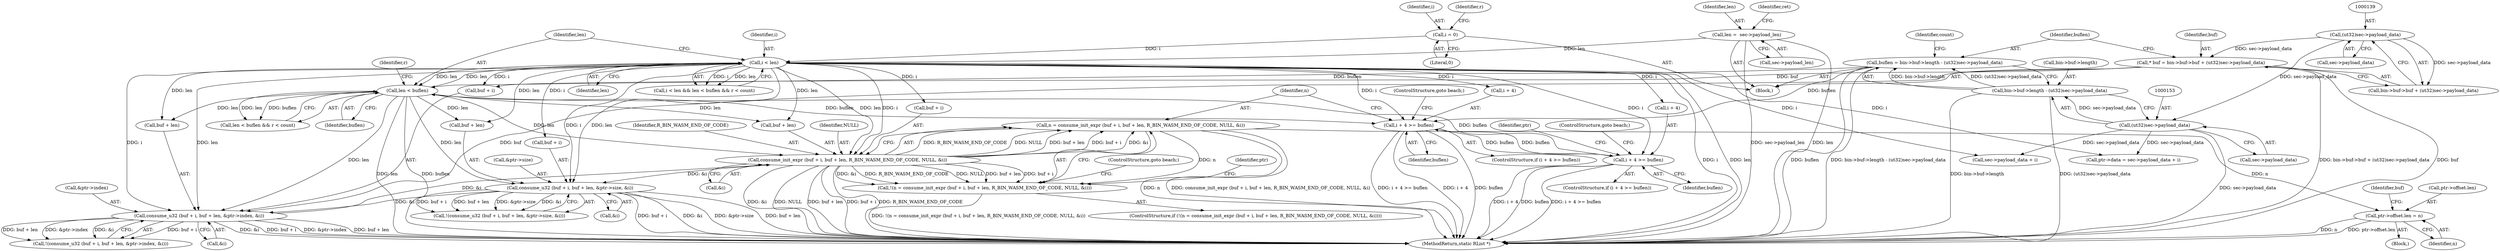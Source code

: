 digraph "0_radare2_d2632f6483a3ceb5d8e0a5fb11142c51c43978b4_0@integer" {
"1000224" [label="(Call,n = consume_init_expr (buf + i, buf + len, R_BIN_WASM_END_OF_CODE, NULL, &i))"];
"1000226" [label="(Call,consume_init_expr (buf + i, buf + len, R_BIN_WASM_END_OF_CODE, NULL, &i))"];
"1000177" [label="(Call,i < len)"];
"1000164" [label="(Call,i = 0)"];
"1000113" [label="(Call,len =  sec->payload_len)"];
"1000181" [label="(Call,len < buflen)"];
"1000264" [label="(Call,i + 4 >= buflen)"];
"1000215" [label="(Call,i + 4 >= buflen)"];
"1000144" [label="(Call,buflen = bin->buf->length - (ut32)sec->payload_data)"];
"1000146" [label="(Call,bin->buf->length - (ut32)sec->payload_data)"];
"1000152" [label="(Call,(ut32)sec->payload_data)"];
"1000138" [label="(Call,(ut32)sec->payload_data)"];
"1000199" [label="(Call,consume_u32 (buf + i, buf + len, &ptr->index, &i))"];
"1000130" [label="(Call,* buf = bin->buf->buf + (ut32)sec->payload_data)"];
"1000248" [label="(Call,consume_u32 (buf + i, buf + len, &ptr->size, &i))"];
"1000223" [label="(Call,!(n = consume_init_expr (buf + i, buf + len, R_BIN_WASM_END_OF_CODE, NULL, &i)))"];
"1000239" [label="(Call,ptr->offset.len = n)"];
"1000182" [label="(Identifier,len)"];
"1000166" [label="(Literal,0)"];
"1000242" [label="(Identifier,ptr)"];
"1000198" [label="(Call,!(consume_u32 (buf + i, buf + len, &ptr->index, &i)))"];
"1000250" [label="(Identifier,buf)"];
"1000224" [label="(Call,n = consume_init_expr (buf + i, buf + len, R_BIN_WASM_END_OF_CODE, NULL, &i))"];
"1000247" [label="(Call,!(consume_u32 (buf + i, buf + len, &ptr->size, &i)))"];
"1000221" [label="(ControlStructure,goto beach;)"];
"1000273" [label="(Identifier,ptr)"];
"1000177" [label="(Call,i < len)"];
"1000223" [label="(Call,!(n = consume_init_expr (buf + i, buf + len, R_BIN_WASM_END_OF_CODE, NULL, &i)))"];
"1000252" [label="(Call,buf + len)"];
"1000270" [label="(ControlStructure,goto beach;)"];
"1000130" [label="(Call,* buf = bin->buf->buf + (ut32)sec->payload_data)"];
"1000215" [label="(Call,i + 4 >= buflen)"];
"1000249" [label="(Call,buf + i)"];
"1000222" [label="(ControlStructure,if (!(n = consume_init_expr (buf + i, buf + len, R_BIN_WASM_END_OF_CODE, NULL, &i))))"];
"1000180" [label="(Call,len < buflen && r < count)"];
"1000206" [label="(Call,&ptr->index)"];
"1000225" [label="(Identifier,n)"];
"1000248" [label="(Call,consume_u32 (buf + i, buf + len, &ptr->size, &i))"];
"1000140" [label="(Call,sec->payload_data)"];
"1000210" [label="(Call,&i)"];
"1000165" [label="(Identifier,i)"];
"1000113" [label="(Call,len =  sec->payload_len)"];
"1000219" [label="(Identifier,buflen)"];
"1000164" [label="(Call,i = 0)"];
"1000271" [label="(Call,ptr->data = sec->payload_data + i)"];
"1000138" [label="(Call,(ut32)sec->payload_data)"];
"1000216" [label="(Call,i + 4)"];
"1000169" [label="(Identifier,r)"];
"1000203" [label="(Call,buf + len)"];
"1000214" [label="(ControlStructure,if (i + 4 >= buflen))"];
"1000200" [label="(Call,buf + i)"];
"1000264" [label="(Call,i + 4 >= buflen)"];
"1000230" [label="(Call,buf + len)"];
"1000146" [label="(Call,bin->buf->length - (ut32)sec->payload_data)"];
"1000183" [label="(Identifier,buflen)"];
"1000147" [label="(Call,bin->buf->length)"];
"1000178" [label="(Identifier,i)"];
"1000245" [label="(Identifier,n)"];
"1000240" [label="(Call,ptr->offset.len)"];
"1000131" [label="(Identifier,buf)"];
"1000159" [label="(Identifier,count)"];
"1000187" [label="(Block,)"];
"1000265" [label="(Call,i + 4)"];
"1000293" [label="(MethodReturn,static RList *)"];
"1000255" [label="(Call,&ptr->size)"];
"1000103" [label="(Block,)"];
"1000235" [label="(Call,&i)"];
"1000275" [label="(Call,sec->payload_data + i)"];
"1000233" [label="(Identifier,R_BIN_WASM_END_OF_CODE)"];
"1000238" [label="(ControlStructure,goto beach;)"];
"1000115" [label="(Call,sec->payload_len)"];
"1000268" [label="(Identifier,buflen)"];
"1000226" [label="(Call,consume_init_expr (buf + i, buf + len, R_BIN_WASM_END_OF_CODE, NULL, &i))"];
"1000179" [label="(Identifier,len)"];
"1000176" [label="(Call,i < len && len < buflen && r < count)"];
"1000263" [label="(ControlStructure,if (i + 4 >= buflen))"];
"1000154" [label="(Call,sec->payload_data)"];
"1000114" [label="(Identifier,len)"];
"1000152" [label="(Call,(ut32)sec->payload_data)"];
"1000132" [label="(Call,bin->buf->buf + (ut32)sec->payload_data)"];
"1000145" [label="(Identifier,buflen)"];
"1000234" [label="(Identifier,NULL)"];
"1000259" [label="(Call,&i)"];
"1000185" [label="(Identifier,r)"];
"1000199" [label="(Call,consume_u32 (buf + i, buf + len, &ptr->index, &i))"];
"1000121" [label="(Identifier,ret)"];
"1000239" [label="(Call,ptr->offset.len = n)"];
"1000181" [label="(Call,len < buflen)"];
"1000227" [label="(Call,buf + i)"];
"1000144" [label="(Call,buflen = bin->buf->length - (ut32)sec->payload_data)"];
"1000224" -> "1000223"  [label="AST: "];
"1000224" -> "1000226"  [label="CFG: "];
"1000225" -> "1000224"  [label="AST: "];
"1000226" -> "1000224"  [label="AST: "];
"1000223" -> "1000224"  [label="CFG: "];
"1000224" -> "1000293"  [label="DDG: n"];
"1000224" -> "1000293"  [label="DDG: consume_init_expr (buf + i, buf + len, R_BIN_WASM_END_OF_CODE, NULL, &i)"];
"1000224" -> "1000223"  [label="DDG: n"];
"1000226" -> "1000224"  [label="DDG: R_BIN_WASM_END_OF_CODE"];
"1000226" -> "1000224"  [label="DDG: NULL"];
"1000226" -> "1000224"  [label="DDG: buf + len"];
"1000226" -> "1000224"  [label="DDG: buf + i"];
"1000226" -> "1000224"  [label="DDG: &i"];
"1000224" -> "1000239"  [label="DDG: n"];
"1000226" -> "1000235"  [label="CFG: "];
"1000227" -> "1000226"  [label="AST: "];
"1000230" -> "1000226"  [label="AST: "];
"1000233" -> "1000226"  [label="AST: "];
"1000234" -> "1000226"  [label="AST: "];
"1000235" -> "1000226"  [label="AST: "];
"1000226" -> "1000293"  [label="DDG: buf + i"];
"1000226" -> "1000293"  [label="DDG: R_BIN_WASM_END_OF_CODE"];
"1000226" -> "1000293"  [label="DDG: &i"];
"1000226" -> "1000293"  [label="DDG: NULL"];
"1000226" -> "1000293"  [label="DDG: buf + len"];
"1000226" -> "1000223"  [label="DDG: R_BIN_WASM_END_OF_CODE"];
"1000226" -> "1000223"  [label="DDG: NULL"];
"1000226" -> "1000223"  [label="DDG: buf + len"];
"1000226" -> "1000223"  [label="DDG: buf + i"];
"1000226" -> "1000223"  [label="DDG: &i"];
"1000177" -> "1000226"  [label="DDG: i"];
"1000177" -> "1000226"  [label="DDG: len"];
"1000181" -> "1000226"  [label="DDG: len"];
"1000199" -> "1000226"  [label="DDG: &i"];
"1000226" -> "1000248"  [label="DDG: &i"];
"1000177" -> "1000176"  [label="AST: "];
"1000177" -> "1000179"  [label="CFG: "];
"1000178" -> "1000177"  [label="AST: "];
"1000179" -> "1000177"  [label="AST: "];
"1000182" -> "1000177"  [label="CFG: "];
"1000176" -> "1000177"  [label="CFG: "];
"1000177" -> "1000293"  [label="DDG: i"];
"1000177" -> "1000293"  [label="DDG: len"];
"1000177" -> "1000176"  [label="DDG: i"];
"1000177" -> "1000176"  [label="DDG: len"];
"1000164" -> "1000177"  [label="DDG: i"];
"1000113" -> "1000177"  [label="DDG: len"];
"1000181" -> "1000177"  [label="DDG: len"];
"1000177" -> "1000181"  [label="DDG: len"];
"1000177" -> "1000199"  [label="DDG: i"];
"1000177" -> "1000199"  [label="DDG: len"];
"1000177" -> "1000200"  [label="DDG: i"];
"1000177" -> "1000203"  [label="DDG: len"];
"1000177" -> "1000215"  [label="DDG: i"];
"1000177" -> "1000216"  [label="DDG: i"];
"1000177" -> "1000227"  [label="DDG: i"];
"1000177" -> "1000230"  [label="DDG: len"];
"1000177" -> "1000248"  [label="DDG: i"];
"1000177" -> "1000248"  [label="DDG: len"];
"1000177" -> "1000249"  [label="DDG: i"];
"1000177" -> "1000252"  [label="DDG: len"];
"1000177" -> "1000264"  [label="DDG: i"];
"1000177" -> "1000265"  [label="DDG: i"];
"1000177" -> "1000271"  [label="DDG: i"];
"1000177" -> "1000275"  [label="DDG: i"];
"1000164" -> "1000103"  [label="AST: "];
"1000164" -> "1000166"  [label="CFG: "];
"1000165" -> "1000164"  [label="AST: "];
"1000166" -> "1000164"  [label="AST: "];
"1000169" -> "1000164"  [label="CFG: "];
"1000113" -> "1000103"  [label="AST: "];
"1000113" -> "1000115"  [label="CFG: "];
"1000114" -> "1000113"  [label="AST: "];
"1000115" -> "1000113"  [label="AST: "];
"1000121" -> "1000113"  [label="CFG: "];
"1000113" -> "1000293"  [label="DDG: len"];
"1000113" -> "1000293"  [label="DDG: sec->payload_len"];
"1000181" -> "1000180"  [label="AST: "];
"1000181" -> "1000183"  [label="CFG: "];
"1000182" -> "1000181"  [label="AST: "];
"1000183" -> "1000181"  [label="AST: "];
"1000185" -> "1000181"  [label="CFG: "];
"1000180" -> "1000181"  [label="CFG: "];
"1000181" -> "1000293"  [label="DDG: len"];
"1000181" -> "1000293"  [label="DDG: buflen"];
"1000181" -> "1000180"  [label="DDG: len"];
"1000181" -> "1000180"  [label="DDG: buflen"];
"1000264" -> "1000181"  [label="DDG: buflen"];
"1000144" -> "1000181"  [label="DDG: buflen"];
"1000181" -> "1000199"  [label="DDG: len"];
"1000181" -> "1000203"  [label="DDG: len"];
"1000181" -> "1000215"  [label="DDG: buflen"];
"1000181" -> "1000230"  [label="DDG: len"];
"1000181" -> "1000248"  [label="DDG: len"];
"1000181" -> "1000252"  [label="DDG: len"];
"1000264" -> "1000263"  [label="AST: "];
"1000264" -> "1000268"  [label="CFG: "];
"1000265" -> "1000264"  [label="AST: "];
"1000268" -> "1000264"  [label="AST: "];
"1000270" -> "1000264"  [label="CFG: "];
"1000273" -> "1000264"  [label="CFG: "];
"1000264" -> "1000293"  [label="DDG: i + 4"];
"1000264" -> "1000293"  [label="DDG: buflen"];
"1000264" -> "1000293"  [label="DDG: i + 4 >= buflen"];
"1000264" -> "1000215"  [label="DDG: buflen"];
"1000215" -> "1000264"  [label="DDG: buflen"];
"1000215" -> "1000214"  [label="AST: "];
"1000215" -> "1000219"  [label="CFG: "];
"1000216" -> "1000215"  [label="AST: "];
"1000219" -> "1000215"  [label="AST: "];
"1000221" -> "1000215"  [label="CFG: "];
"1000225" -> "1000215"  [label="CFG: "];
"1000215" -> "1000293"  [label="DDG: i + 4"];
"1000215" -> "1000293"  [label="DDG: buflen"];
"1000215" -> "1000293"  [label="DDG: i + 4 >= buflen"];
"1000144" -> "1000215"  [label="DDG: buflen"];
"1000144" -> "1000103"  [label="AST: "];
"1000144" -> "1000146"  [label="CFG: "];
"1000145" -> "1000144"  [label="AST: "];
"1000146" -> "1000144"  [label="AST: "];
"1000159" -> "1000144"  [label="CFG: "];
"1000144" -> "1000293"  [label="DDG: buflen"];
"1000144" -> "1000293"  [label="DDG: bin->buf->length - (ut32)sec->payload_data"];
"1000146" -> "1000144"  [label="DDG: bin->buf->length"];
"1000146" -> "1000144"  [label="DDG: (ut32)sec->payload_data"];
"1000146" -> "1000152"  [label="CFG: "];
"1000147" -> "1000146"  [label="AST: "];
"1000152" -> "1000146"  [label="AST: "];
"1000146" -> "1000293"  [label="DDG: (ut32)sec->payload_data"];
"1000146" -> "1000293"  [label="DDG: bin->buf->length"];
"1000152" -> "1000146"  [label="DDG: sec->payload_data"];
"1000152" -> "1000154"  [label="CFG: "];
"1000153" -> "1000152"  [label="AST: "];
"1000154" -> "1000152"  [label="AST: "];
"1000152" -> "1000293"  [label="DDG: sec->payload_data"];
"1000138" -> "1000152"  [label="DDG: sec->payload_data"];
"1000152" -> "1000271"  [label="DDG: sec->payload_data"];
"1000152" -> "1000275"  [label="DDG: sec->payload_data"];
"1000138" -> "1000132"  [label="AST: "];
"1000138" -> "1000140"  [label="CFG: "];
"1000139" -> "1000138"  [label="AST: "];
"1000140" -> "1000138"  [label="AST: "];
"1000132" -> "1000138"  [label="CFG: "];
"1000138" -> "1000130"  [label="DDG: sec->payload_data"];
"1000138" -> "1000132"  [label="DDG: sec->payload_data"];
"1000199" -> "1000198"  [label="AST: "];
"1000199" -> "1000210"  [label="CFG: "];
"1000200" -> "1000199"  [label="AST: "];
"1000203" -> "1000199"  [label="AST: "];
"1000206" -> "1000199"  [label="AST: "];
"1000210" -> "1000199"  [label="AST: "];
"1000198" -> "1000199"  [label="CFG: "];
"1000199" -> "1000293"  [label="DDG: &i"];
"1000199" -> "1000293"  [label="DDG: buf + i"];
"1000199" -> "1000293"  [label="DDG: &ptr->index"];
"1000199" -> "1000293"  [label="DDG: buf + len"];
"1000199" -> "1000198"  [label="DDG: buf + i"];
"1000199" -> "1000198"  [label="DDG: buf + len"];
"1000199" -> "1000198"  [label="DDG: &ptr->index"];
"1000199" -> "1000198"  [label="DDG: &i"];
"1000130" -> "1000199"  [label="DDG: buf"];
"1000248" -> "1000199"  [label="DDG: &i"];
"1000130" -> "1000103"  [label="AST: "];
"1000130" -> "1000132"  [label="CFG: "];
"1000131" -> "1000130"  [label="AST: "];
"1000132" -> "1000130"  [label="AST: "];
"1000145" -> "1000130"  [label="CFG: "];
"1000130" -> "1000293"  [label="DDG: bin->buf->buf + (ut32)sec->payload_data"];
"1000130" -> "1000293"  [label="DDG: buf"];
"1000130" -> "1000200"  [label="DDG: buf"];
"1000248" -> "1000247"  [label="AST: "];
"1000248" -> "1000259"  [label="CFG: "];
"1000249" -> "1000248"  [label="AST: "];
"1000252" -> "1000248"  [label="AST: "];
"1000255" -> "1000248"  [label="AST: "];
"1000259" -> "1000248"  [label="AST: "];
"1000247" -> "1000248"  [label="CFG: "];
"1000248" -> "1000293"  [label="DDG: &i"];
"1000248" -> "1000293"  [label="DDG: &ptr->size"];
"1000248" -> "1000293"  [label="DDG: buf + len"];
"1000248" -> "1000293"  [label="DDG: buf + i"];
"1000248" -> "1000247"  [label="DDG: buf + i"];
"1000248" -> "1000247"  [label="DDG: buf + len"];
"1000248" -> "1000247"  [label="DDG: &ptr->size"];
"1000248" -> "1000247"  [label="DDG: &i"];
"1000223" -> "1000222"  [label="AST: "];
"1000238" -> "1000223"  [label="CFG: "];
"1000242" -> "1000223"  [label="CFG: "];
"1000223" -> "1000293"  [label="DDG: !(n = consume_init_expr (buf + i, buf + len, R_BIN_WASM_END_OF_CODE, NULL, &i))"];
"1000239" -> "1000187"  [label="AST: "];
"1000239" -> "1000245"  [label="CFG: "];
"1000240" -> "1000239"  [label="AST: "];
"1000245" -> "1000239"  [label="AST: "];
"1000250" -> "1000239"  [label="CFG: "];
"1000239" -> "1000293"  [label="DDG: ptr->offset.len"];
"1000239" -> "1000293"  [label="DDG: n"];
}
